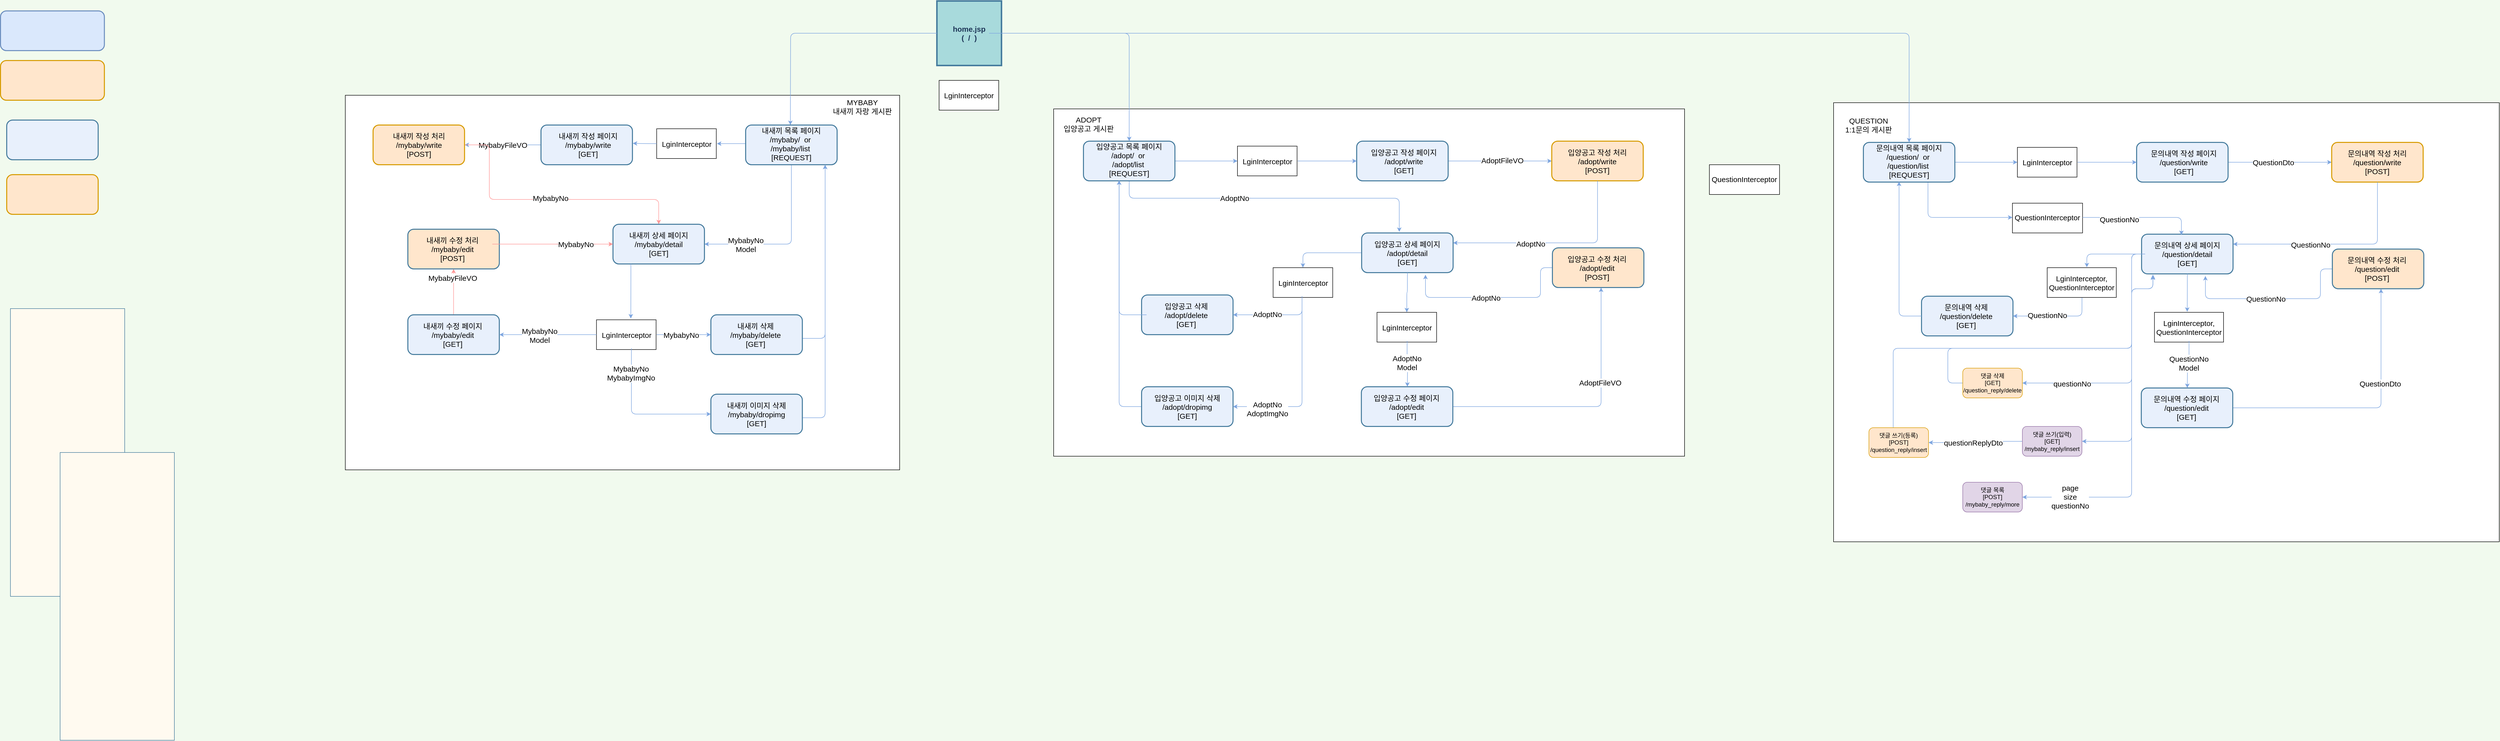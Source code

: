 <mxfile version="16.2.6" type="github">
  <diagram id="p1VaJm9dE1Vxcm2Y2X1g" name="Page-1">
    <mxGraphModel dx="2891" dy="663" grid="1" gridSize="10" guides="1" tooltips="1" connect="1" arrows="1" fold="1" page="1" pageScale="1" pageWidth="827" pageHeight="1169" background="#F1FAEE" math="0" shadow="0">
      <root>
        <mxCell id="0" />
        <mxCell id="1" parent="0" />
        <mxCell id="NtnKku0HyVxLoSLJdXPD-306" value="" style="rounded=0;whiteSpace=wrap;html=1;fontSize=15;" vertex="1" parent="1">
          <mxGeometry x="2200" y="555" width="1340" height="885" as="geometry" />
        </mxCell>
        <mxCell id="NtnKku0HyVxLoSLJdXPD-211" value="" style="rounded=0;whiteSpace=wrap;html=1;fontSize=15;" vertex="1" parent="1">
          <mxGeometry x="630" y="567.5" width="1270" height="700" as="geometry" />
        </mxCell>
        <mxCell id="NtnKku0HyVxLoSLJdXPD-54" value="" style="rounded=0;whiteSpace=wrap;html=1;fontSize=15;" vertex="1" parent="1">
          <mxGeometry x="-795.87" y="540" width="1115.87" height="755" as="geometry" />
        </mxCell>
        <mxCell id="85etgImM21U0zFLn9ePR-4" value="" style="group" parent="1" vertex="1" connectable="0">
          <mxGeometry x="395" y="350" width="130" height="130" as="geometry" />
        </mxCell>
        <mxCell id="85etgImM21U0zFLn9ePR-2" value="" style="whiteSpace=wrap;html=1;aspect=fixed;rounded=0;sketch=0;fontColor=#1D3557;strokeColor=#457B9D;fillColor=#A8DADC;strokeWidth=3;" parent="85etgImM21U0zFLn9ePR-4" vertex="1">
          <mxGeometry width="130" height="130" as="geometry" />
        </mxCell>
        <mxCell id="85etgImM21U0zFLn9ePR-3" value="&lt;b&gt;&lt;font style=&quot;font-size: 15px&quot;&gt;home.jsp&lt;br&gt;(&amp;nbsp; /&amp;nbsp; )&lt;br&gt;&lt;/font&gt;&lt;/b&gt;" style="text;html=1;strokeColor=none;fillColor=none;align=center;verticalAlign=middle;whiteSpace=wrap;rounded=0;sketch=0;fontColor=#1D3557;" parent="85etgImM21U0zFLn9ePR-4" vertex="1">
          <mxGeometry x="25" y="30" width="80" height="70" as="geometry" />
        </mxCell>
        <mxCell id="85etgImM21U0zFLn9ePR-29" value="" style="rounded=0;whiteSpace=wrap;html=1;sketch=0;fontSize=15;fontColor=#1D3557;strokeColor=#457B9D;strokeWidth=1;fillColor=#FFFAF0;" parent="1" vertex="1">
          <mxGeometry x="-1470" y="970" width="230" height="580" as="geometry" />
        </mxCell>
        <mxCell id="85etgImM21U0zFLn9ePR-30" value="게시판관리" style="text;html=1;strokeColor=none;fillColor=none;align=center;verticalAlign=middle;whiteSpace=wrap;rounded=0;sketch=0;fontSize=15;fontColor=#1D3557;" parent="1" vertex="1">
          <mxGeometry x="-1330" y="1487.561" width="80" height="42.439" as="geometry" />
        </mxCell>
        <mxCell id="85etgImM21U0zFLn9ePR-112" value="&lt;span style=&quot;color: rgba(0 , 0 , 0 , 0) ; font-family: monospace ; font-size: 0px&quot;&gt;%3CmxGraphModel%3E%3Croot%3E%3CmxCell%20id%3D%220%22%2F%3E%3CmxCell%20id%3D%221%22%20parent%3D%220%22%2F%3E%3CmxCell%20id%3D%222%22%20value%3D%22%26lt%3Bspan%20style%3D%26quot%3Bcolor%3A%20rgba(0%20%2C%200%20%2C%200%20%2C%200)%20%3B%20font-family%3A%20monospace%20%3B%20font-size%3A%200px%26quot%3B%26gt%3B%253CmxGraphModel%253E%253Croot%253E%253CmxCell%2520id%253D%25220%2522%252F%253E%253CmxCell%2520id%253D%25221%2522%2520parent%253D%25220%2522%252F%253E%253CmxCell%2520id%253D%25222%2522%2520value%253D%2522%2522%2520style%253D%2522rounded%253D1%253BwhiteSpace%253Dwrap%253Bhtml%253D1%253Bsketch%253D0%253BfontSize%253D20%253BfontColor%253D%25231D3557%253BstrokeColor%253D%2523457B9D%253BstrokeWidth%253D2%253BfillColor%253D%2523E8F0FC%253B%2522%2520vertex%253D%25221%2522%2520parent%253D%25221%2522%253E%253CmxGeometry%2520x%253D%2522370%2522%2520y%253D%2522860%2522%2520width%253D%2522144.13%2522%2520height%253D%252280%2522%2520as%253D%2522geometry%2522%252F%253E%253C%252FmxCell%253E%253CmxCell%2520id%253D%25223%2522%2520value%253D%2522%2526lt%253Bspan%2520style%253D%2526quot%253Bfont-size%253A%252013px%2526quot%253B%2526gt%253B%25EA%25B4%2580%25EB%25A6%25AC%25EC%259E%2590%2520%25EB%25A9%2594%25EC%259D%25B8%2520%25ED%258E%2598%25EC%259D%25B4%25EC%25A7%2580%2526lt%253Bbr%2526gt%253B%252Fadmin%252Fmain%2526lt%253Bbr%2526gt%253B%255BGET%255D%2526lt%253Bbr%2526gt%253B%2526lt%253B%252Fspan%2526gt%253B%2522%2520style%253D%2522text%253Bhtml%253D1%253BstrokeColor%253Dnone%253BfillColor%253Dnone%253Balign%253Dcenter%253BverticalAlign%253Dmiddle%253BwhiteSpace%253Dwrap%253Brounded%253D0%253Bsketch%253D0%253BfontSize%253D20%253BfontColor%253D%25231D3557%253BfontStyle%253D1%2522%2520vertex%253D%25221%2522%2520parent%253D%25221%2522%253E%253CmxGeometry%2520x%253D%2522374.79%2522%2520y%253D%2522880%2522%2520width%253D%2522134.56%2522%2520height%253D%252240%2522%2520as%253D%2522geometry%2522%252F%253E%253C%252FmxCell%253E%253C%252Froot%253E%253C%252FmxGraphModel%253E%26lt%3B%2Fspan%26gt%3B%22%20style%3D%22rounded%3D1%3BwhiteSpace%3Dwrap%3Bhtml%3D1%3Bsketch%3D0%3BfontSize%3D20%3BfontColor%3D%231D3557%3BstrokeColor%3D%23457B9D%3BstrokeWidth%3D2%3BfillColor%3D%23E8F0FC%3B%22%20vertex%3D%221%22%20parent%3D%221%22%3E%3CmxGeometry%20x%3D%22-347.06%22%20y%3D%221020%22%20width%3D%22184.13%22%20height%3D%2280%22%20as%3D%22geometry%22%2F%3E%3C%2FmxCell%3E%3C%2Froot%3E%3C%2FmxGraphModel%3E&lt;/span&gt;" style="rounded=1;whiteSpace=wrap;html=1;sketch=0;fontSize=20;fontColor=#1D3557;strokeColor=#457B9D;strokeWidth=2;fillColor=#E8F0FC;" parent="1" vertex="1">
          <mxGeometry x="-1477.5" y="590" width="184.13" height="80" as="geometry" />
        </mxCell>
        <mxCell id="3olxeyL_9Od-M3t4rNW_-1" value="&lt;span style=&quot;color: rgba(0 , 0 , 0 , 0) ; font-family: monospace ; font-size: 0px&quot;&gt;dㄹㅇㄹ&lt;/span&gt;" style="rounded=1;whiteSpace=wrap;html=1;sketch=0;fontSize=20;strokeColor=#d79b00;strokeWidth=2;fillColor=#ffe6cc;" parent="1" vertex="1">
          <mxGeometry x="-1490" y="470" width="209.13" height="80" as="geometry" />
        </mxCell>
        <mxCell id="NtnKku0HyVxLoSLJdXPD-1" value="" style="rounded=0;whiteSpace=wrap;html=1;sketch=0;fontSize=15;fontColor=#1D3557;strokeColor=#457B9D;strokeWidth=1;fillColor=#FFFAF0;" vertex="1" parent="1">
          <mxGeometry x="-1370" y="1260" width="230" height="580" as="geometry" />
        </mxCell>
        <mxCell id="NtnKku0HyVxLoSLJdXPD-6" value="&lt;span style=&quot;color: rgba(0 , 0 , 0 , 0) ; font-family: monospace ; font-size: 0px&quot;&gt;%3CmxGraphModel%3E%3Croot%3E%3CmxCell%20id%3D%220%22%2F%3E%3CmxCell%20id%3D%221%22%20parent%3D%220%22%2F%3E%3CmxCell%20id%3D%222%22%20value%3D%22%26lt%3Bspan%20style%3D%26quot%3Bcolor%3A%20rgba(0%20%2C%200%20%2C%200%20%2C%200)%20%3B%20font-family%3A%20monospace%20%3B%20font-size%3A%200px%26quot%3B%26gt%3B%253CmxGraphModel%253E%253Croot%253E%253CmxCell%2520id%253D%25220%2522%252F%253E%253CmxCell%2520id%253D%25221%2522%2520parent%253D%25220%2522%252F%253E%253CmxCell%2520id%253D%25222%2522%2520value%253D%2522%2522%2520style%253D%2522rounded%253D1%253BwhiteSpace%253Dwrap%253Bhtml%253D1%253Bsketch%253D0%253BfontSize%253D20%253BfontColor%253D%25231D3557%253BstrokeColor%253D%2523457B9D%253BstrokeWidth%253D2%253BfillColor%253D%2523E8F0FC%253B%2522%2520vertex%253D%25221%2522%2520parent%253D%25221%2522%253E%253CmxGeometry%2520x%253D%2522370%2522%2520y%253D%2522860%2522%2520width%253D%2522144.13%2522%2520height%253D%252280%2522%2520as%253D%2522geometry%2522%252F%253E%253C%252FmxCell%253E%253CmxCell%2520id%253D%25223%2522%2520value%253D%2522%2526lt%253Bspan%2520style%253D%2526quot%253Bfont-size%253A%252013px%2526quot%253B%2526gt%253B%25EA%25B4%2580%25EB%25A6%25AC%25EC%259E%2590%2520%25EB%25A9%2594%25EC%259D%25B8%2520%25ED%258E%2598%25EC%259D%25B4%25EC%25A7%2580%2526lt%253Bbr%2526gt%253B%252Fadmin%252Fmain%2526lt%253Bbr%2526gt%253B%255BGET%255D%2526lt%253Bbr%2526gt%253B%2526lt%253B%252Fspan%2526gt%253B%2522%2520style%253D%2522text%253Bhtml%253D1%253BstrokeColor%253Dnone%253BfillColor%253Dnone%253Balign%253Dcenter%253BverticalAlign%253Dmiddle%253BwhiteSpace%253Dwrap%253Brounded%253D0%253Bsketch%253D0%253BfontSize%253D20%253BfontColor%253D%25231D3557%253BfontStyle%253D1%2522%2520vertex%253D%25221%2522%2520parent%253D%25221%2522%253E%253CmxGeometry%2520x%253D%2522374.79%2522%2520y%253D%2522880%2522%2520width%253D%2522134.56%2522%2520height%253D%252240%2522%2520as%253D%2522geometry%2522%252F%253E%253C%252FmxCell%253E%253C%252Froot%253E%253C%252FmxGraphModel%253E%26lt%3B%2Fspan%26gt%3B%22%20style%3D%22rounded%3D1%3BwhiteSpace%3Dwrap%3Bhtml%3D1%3Bsketch%3D0%3BfontSize%3D20%3BfontColor%3D%231D3557%3BstrokeColor%3D%23457B9D%3BstrokeWidth%3D2%3BfillColor%3D%23E8F0FC%3B%22%20vertex%3D%221%22%20parent%3D%221%22%3E%3CmxGeometry%20x%3D%22-347.06%22%20y%3D%221020%22%20width%3D%22184.13%22%20height%3D%2280%22%20as%3D%22geometry%22%2F%3E%3C%2FmxCell%3E%3C%2Froot%3E%3C%2FmxGraphModel%3E&lt;/span&gt;" style="rounded=1;whiteSpace=wrap;html=1;sketch=0;fontSize=20;strokeColor=#d79b00;strokeWidth=2;fillColor=#ffe6cc;" vertex="1" parent="1">
          <mxGeometry x="-1477.5" y="700" width="184.13" height="80" as="geometry" />
        </mxCell>
        <mxCell id="NtnKku0HyVxLoSLJdXPD-7" value="&lt;span style=&quot;color: rgba(0 , 0 , 0 , 0) ; font-family: monospace ; font-size: 0px&quot;&gt;dㄹㅇㄹ&lt;/span&gt;" style="rounded=1;whiteSpace=wrap;html=1;sketch=0;fontSize=20;strokeColor=#6c8ebf;strokeWidth=2;fillColor=#dae8fc;" vertex="1" parent="1">
          <mxGeometry x="-1490" y="370" width="209.13" height="80" as="geometry" />
        </mxCell>
        <mxCell id="NtnKku0HyVxLoSLJdXPD-11" value="" style="edgeStyle=orthogonalEdgeStyle;rounded=1;orthogonalLoop=1;jettySize=auto;html=1;strokeColor=#7EA6E0;" edge="1" parent="1" source="85etgImM21U0zFLn9ePR-2">
          <mxGeometry relative="1" as="geometry">
            <mxPoint x="100.0" y="600" as="targetPoint" />
          </mxGeometry>
        </mxCell>
        <mxCell id="NtnKku0HyVxLoSLJdXPD-24" value="" style="edgeStyle=orthogonalEdgeStyle;rounded=1;orthogonalLoop=1;jettySize=auto;html=1;fontSize=15;strokeColor=#7EA6E0;" edge="1" parent="1" source="NtnKku0HyVxLoSLJdXPD-12" target="NtnKku0HyVxLoSLJdXPD-23">
          <mxGeometry relative="1" as="geometry">
            <Array as="points">
              <mxPoint x="102" y="840" />
            </Array>
          </mxGeometry>
        </mxCell>
        <mxCell id="NtnKku0HyVxLoSLJdXPD-41" value="MybabyNo&lt;br&gt;Model" style="edgeLabel;html=1;align=center;verticalAlign=middle;resizable=0;points=[];fontSize=15;" vertex="1" connectable="0" parent="NtnKku0HyVxLoSLJdXPD-24">
          <mxGeometry x="0.386" y="1" relative="1" as="geometry">
            <mxPoint x="-20" as="offset" />
          </mxGeometry>
        </mxCell>
        <mxCell id="NtnKku0HyVxLoSLJdXPD-221" style="edgeStyle=orthogonalEdgeStyle;rounded=1;orthogonalLoop=1;jettySize=auto;html=1;entryX=1;entryY=0.5;entryDx=0;entryDy=0;fontSize=15;strokeColor=#7EA6E0;" edge="1" parent="1" source="NtnKku0HyVxLoSLJdXPD-12" target="NtnKku0HyVxLoSLJdXPD-220">
          <mxGeometry relative="1" as="geometry">
            <Array as="points">
              <mxPoint x="-19" y="638" />
            </Array>
          </mxGeometry>
        </mxCell>
        <mxCell id="NtnKku0HyVxLoSLJdXPD-12" value="&lt;span style=&quot;color: rgba(0 , 0 , 0 , 0) ; font-family: monospace ; font-size: 0px&quot;&gt;ㅇ&lt;/span&gt;" style="rounded=1;whiteSpace=wrap;html=1;sketch=0;fontSize=20;fontColor=#1D3557;strokeColor=#457B9D;strokeWidth=2;fillColor=#E8F0FC;" vertex="1" parent="1">
          <mxGeometry x="10" y="600" width="184.13" height="80" as="geometry" />
        </mxCell>
        <mxCell id="NtnKku0HyVxLoSLJdXPD-16" value="내새끼 목록 페이지&lt;br style=&quot;font-size: 15px&quot;&gt;/mybaby/&amp;nbsp; or&amp;nbsp; /mybaby/list&amp;nbsp;&lt;br style=&quot;font-size: 15px&quot;&gt;[REQUEST]" style="text;html=1;strokeColor=none;fillColor=none;align=center;verticalAlign=middle;whiteSpace=wrap;rounded=0;fontSize=15;" vertex="1" parent="1">
          <mxGeometry x="21.12" y="605" width="161.9" height="65" as="geometry" />
        </mxCell>
        <mxCell id="NtnKku0HyVxLoSLJdXPD-21" value="" style="edgeStyle=orthogonalEdgeStyle;rounded=1;orthogonalLoop=1;jettySize=auto;html=1;fontSize=15;strokeColor=#7EA6E0;" edge="1" parent="1" source="NtnKku0HyVxLoSLJdXPD-17" target="NtnKku0HyVxLoSLJdXPD-20">
          <mxGeometry relative="1" as="geometry" />
        </mxCell>
        <mxCell id="NtnKku0HyVxLoSLJdXPD-29" value="MybabyFileVO" style="edgeLabel;html=1;align=center;verticalAlign=middle;resizable=0;points=[];fontSize=15;" vertex="1" connectable="0" parent="NtnKku0HyVxLoSLJdXPD-21">
          <mxGeometry x="-0.238" y="1" relative="1" as="geometry">
            <mxPoint x="-19" y="-1" as="offset" />
          </mxGeometry>
        </mxCell>
        <mxCell id="NtnKku0HyVxLoSLJdXPD-17" value="&lt;span style=&quot;color: rgba(0 , 0 , 0 , 0) ; font-family: monospace ; font-size: 0px&quot;&gt;df&lt;/span&gt;" style="rounded=1;whiteSpace=wrap;html=1;sketch=0;fontSize=20;fontColor=#1D3557;strokeColor=#457B9D;strokeWidth=2;fillColor=#E8F0FC;" vertex="1" parent="1">
          <mxGeometry x="-402" y="600" width="184.13" height="80" as="geometry" />
        </mxCell>
        <mxCell id="NtnKku0HyVxLoSLJdXPD-19" value="내새끼 작성 페이지&lt;br&gt;/mybaby/write&lt;br&gt;[GET]" style="text;html=1;strokeColor=none;fillColor=none;align=center;verticalAlign=middle;whiteSpace=wrap;rounded=0;fontSize=15;" vertex="1" parent="1">
          <mxGeometry x="-392" y="600" width="170" height="80" as="geometry" />
        </mxCell>
        <mxCell id="NtnKku0HyVxLoSLJdXPD-27" style="edgeStyle=orthogonalEdgeStyle;rounded=1;orthogonalLoop=1;jettySize=auto;html=1;entryX=0.5;entryY=0;entryDx=0;entryDy=0;fontSize=15;strokeColor=#FF9999;" edge="1" parent="1" source="NtnKku0HyVxLoSLJdXPD-20" target="NtnKku0HyVxLoSLJdXPD-25">
          <mxGeometry relative="1" as="geometry">
            <Array as="points">
              <mxPoint x="-506" y="750" />
              <mxPoint x="-165" y="750" />
            </Array>
          </mxGeometry>
        </mxCell>
        <mxCell id="NtnKku0HyVxLoSLJdXPD-28" value="MybabyNo" style="edgeLabel;html=1;align=center;verticalAlign=middle;resizable=0;points=[];fontSize=15;" vertex="1" connectable="0" parent="NtnKku0HyVxLoSLJdXPD-27">
          <mxGeometry x="-0.168" y="3" relative="1" as="geometry">
            <mxPoint x="54" as="offset" />
          </mxGeometry>
        </mxCell>
        <mxCell id="NtnKku0HyVxLoSLJdXPD-20" value="&lt;span style=&quot;color: rgba(0 , 0 , 0 , 0) ; font-family: monospace ; font-size: 0px&quot;&gt;df&lt;/span&gt;" style="rounded=1;whiteSpace=wrap;html=1;sketch=0;fontSize=20;strokeColor=#d79b00;strokeWidth=2;fillColor=#FFE6CC;" vertex="1" parent="1">
          <mxGeometry x="-740" y="600" width="184.13" height="80" as="geometry" />
        </mxCell>
        <mxCell id="NtnKku0HyVxLoSLJdXPD-22" value="내새끼 작성 처리&lt;br&gt;/mybaby/write&lt;br&gt;[POST]" style="text;html=1;strokeColor=none;fillColor=none;align=center;verticalAlign=middle;whiteSpace=wrap;rounded=0;fontSize=15;" vertex="1" parent="1">
          <mxGeometry x="-731.44" y="600" width="167" height="80" as="geometry" />
        </mxCell>
        <mxCell id="NtnKku0HyVxLoSLJdXPD-23" value="&lt;span style=&quot;color: rgba(0 , 0 , 0 , 0) ; font-family: monospace ; font-size: 0px&quot;&gt;ㅇ&lt;/span&gt;" style="rounded=1;whiteSpace=wrap;html=1;sketch=0;fontSize=20;fontColor=#1D3557;strokeColor=#457B9D;strokeWidth=2;fillColor=#E8F0FC;" vertex="1" parent="1">
          <mxGeometry x="-257.06" y="800" width="184.13" height="80" as="geometry" />
        </mxCell>
        <mxCell id="NtnKku0HyVxLoSLJdXPD-226" style="edgeStyle=orthogonalEdgeStyle;rounded=1;orthogonalLoop=1;jettySize=auto;html=1;entryX=0.576;entryY=-0.043;entryDx=0;entryDy=0;entryPerimeter=0;fontSize=15;strokeColor=#7EA6E0;" edge="1" parent="1" source="NtnKku0HyVxLoSLJdXPD-25" target="NtnKku0HyVxLoSLJdXPD-224">
          <mxGeometry relative="1" as="geometry">
            <Array as="points">
              <mxPoint x="-221" y="910" />
              <mxPoint x="-221" y="910" />
            </Array>
          </mxGeometry>
        </mxCell>
        <mxCell id="NtnKku0HyVxLoSLJdXPD-25" value="내새끼 상세 페이지&lt;br&gt;/mybaby/detail&lt;br&gt;[GET]" style="text;html=1;strokeColor=none;fillColor=none;align=center;verticalAlign=middle;whiteSpace=wrap;rounded=0;fontSize=15;" vertex="1" parent="1">
          <mxGeometry x="-249.99" y="800" width="170" height="80" as="geometry" />
        </mxCell>
        <mxCell id="NtnKku0HyVxLoSLJdXPD-34" value="" style="edgeStyle=orthogonalEdgeStyle;rounded=1;orthogonalLoop=1;jettySize=auto;html=1;fontSize=15;strokeColor=#FF9999;" edge="1" parent="1" source="NtnKku0HyVxLoSLJdXPD-30" target="NtnKku0HyVxLoSLJdXPD-33">
          <mxGeometry relative="1" as="geometry">
            <Array as="points">
              <mxPoint x="-506" y="1040" />
            </Array>
          </mxGeometry>
        </mxCell>
        <mxCell id="NtnKku0HyVxLoSLJdXPD-40" value="MybabyFileVO" style="edgeLabel;html=1;align=center;verticalAlign=middle;resizable=0;points=[];fontSize=15;" vertex="1" connectable="0" parent="NtnKku0HyVxLoSLJdXPD-34">
          <mxGeometry x="0.078" y="-2" relative="1" as="geometry">
            <mxPoint x="-4" y="-25" as="offset" />
          </mxGeometry>
        </mxCell>
        <mxCell id="NtnKku0HyVxLoSLJdXPD-30" value="&lt;span style=&quot;color: rgba(0 , 0 , 0 , 0) ; font-family: monospace ; font-size: 0px&quot;&gt;ㅇ&lt;/span&gt;" style="rounded=1;whiteSpace=wrap;html=1;sketch=0;fontSize=20;fontColor=#1D3557;strokeColor=#457B9D;strokeWidth=2;fillColor=#E8F0FC;" vertex="1" parent="1">
          <mxGeometry x="-670" y="982.56" width="184.13" height="80" as="geometry" />
        </mxCell>
        <mxCell id="NtnKku0HyVxLoSLJdXPD-32" value="내새끼 수정 페이지&lt;br&gt;/mybaby/edit&lt;br&gt;[GET]" style="text;html=1;strokeColor=none;fillColor=none;align=center;verticalAlign=middle;whiteSpace=wrap;rounded=0;fontSize=15;" vertex="1" parent="1">
          <mxGeometry x="-658.88" y="982.56" width="158.88" height="80" as="geometry" />
        </mxCell>
        <mxCell id="NtnKku0HyVxLoSLJdXPD-33" value="&lt;span style=&quot;color: rgba(0 , 0 , 0 , 0) ; font-family: monospace ; font-size: 0px&quot;&gt;ㅇ&lt;/span&gt;" style="rounded=1;whiteSpace=wrap;html=1;sketch=0;fontSize=20;fontColor=#1D3557;strokeColor=#457B9D;strokeWidth=2;fillColor=#FFE6CC;" vertex="1" parent="1">
          <mxGeometry x="-670" y="810" width="184.13" height="80" as="geometry" />
        </mxCell>
        <mxCell id="NtnKku0HyVxLoSLJdXPD-36" style="edgeStyle=orthogonalEdgeStyle;rounded=1;orthogonalLoop=1;jettySize=auto;html=1;entryX=0;entryY=0.5;entryDx=0;entryDy=0;fontSize=15;strokeColor=#FF9999;" edge="1" parent="1" source="NtnKku0HyVxLoSLJdXPD-35" target="NtnKku0HyVxLoSLJdXPD-23">
          <mxGeometry relative="1" as="geometry">
            <Array as="points">
              <mxPoint x="-420" y="840" />
            </Array>
          </mxGeometry>
        </mxCell>
        <mxCell id="NtnKku0HyVxLoSLJdXPD-42" value="MybabyNo" style="edgeLabel;html=1;align=center;verticalAlign=middle;resizable=0;points=[];fontSize=15;" vertex="1" connectable="0" parent="NtnKku0HyVxLoSLJdXPD-36">
          <mxGeometry x="0.468" y="-3" relative="1" as="geometry">
            <mxPoint x="-11" y="-3" as="offset" />
          </mxGeometry>
        </mxCell>
        <mxCell id="NtnKku0HyVxLoSLJdXPD-35" value="내새끼 수정 처리&lt;br&gt;/mybaby/edit&lt;br&gt;[POST]" style="text;html=1;strokeColor=none;fillColor=none;align=center;verticalAlign=middle;whiteSpace=wrap;rounded=0;fontSize=15;" vertex="1" parent="1">
          <mxGeometry x="-660.01" y="810" width="160" height="80" as="geometry" />
        </mxCell>
        <mxCell id="NtnKku0HyVxLoSLJdXPD-47" style="edgeStyle=orthogonalEdgeStyle;rounded=1;orthogonalLoop=1;jettySize=auto;html=1;fontSize=15;strokeColor=#7EA6E0;" edge="1" parent="1" source="NtnKku0HyVxLoSLJdXPD-43">
          <mxGeometry relative="1" as="geometry">
            <mxPoint x="170" y="680" as="targetPoint" />
            <Array as="points">
              <mxPoint x="170" y="1030" />
            </Array>
          </mxGeometry>
        </mxCell>
        <mxCell id="NtnKku0HyVxLoSLJdXPD-43" value="&lt;span style=&quot;color: rgba(0 , 0 , 0 , 0) ; font-family: monospace ; font-size: 0px&quot;&gt;ㅇ&lt;/span&gt;" style="rounded=1;whiteSpace=wrap;html=1;sketch=0;fontSize=20;fontColor=#1D3557;strokeColor=#457B9D;strokeWidth=2;fillColor=#E8F0FC;" vertex="1" parent="1">
          <mxGeometry x="-60" y="982.56" width="184.13" height="80" as="geometry" />
        </mxCell>
        <mxCell id="NtnKku0HyVxLoSLJdXPD-45" value="내새끼 삭제&lt;br&gt;/mybaby/delete&lt;br&gt;[GET]" style="text;html=1;strokeColor=none;fillColor=none;align=center;verticalAlign=middle;whiteSpace=wrap;rounded=0;fontSize=15;" vertex="1" parent="1">
          <mxGeometry x="-50" y="982.56" width="160" height="80" as="geometry" />
        </mxCell>
        <mxCell id="NtnKku0HyVxLoSLJdXPD-53" style="edgeStyle=orthogonalEdgeStyle;rounded=1;orthogonalLoop=1;jettySize=auto;html=1;entryX=0.869;entryY=1;entryDx=0;entryDy=0;entryPerimeter=0;fontSize=15;strokeColor=#7EA6E0;" edge="1" parent="1" source="NtnKku0HyVxLoSLJdXPD-49" target="NtnKku0HyVxLoSLJdXPD-12">
          <mxGeometry relative="1" as="geometry">
            <Array as="points">
              <mxPoint x="170" y="1190" />
            </Array>
          </mxGeometry>
        </mxCell>
        <mxCell id="NtnKku0HyVxLoSLJdXPD-49" value="&lt;span style=&quot;color: rgba(0 , 0 , 0 , 0) ; font-family: monospace ; font-size: 0px&quot;&gt;d&lt;/span&gt;" style="rounded=1;whiteSpace=wrap;html=1;sketch=0;fontSize=20;fontColor=#1D3557;strokeColor=#457B9D;strokeWidth=2;fillColor=#E8F0FC;" vertex="1" parent="1">
          <mxGeometry x="-60" y="1142.56" width="184.13" height="80" as="geometry" />
        </mxCell>
        <mxCell id="NtnKku0HyVxLoSLJdXPD-52" value="내새끼 이미지 삭제&lt;br&gt;/mybaby/dropimg&lt;br&gt;[GET]" style="text;html=1;strokeColor=none;fillColor=none;align=center;verticalAlign=middle;whiteSpace=wrap;rounded=0;fontSize=15;" vertex="1" parent="1">
          <mxGeometry x="-47.93" y="1142.56" width="160" height="80" as="geometry" />
        </mxCell>
        <mxCell id="NtnKku0HyVxLoSLJdXPD-55" value="MYBABY&lt;br&gt;내새끼 자랑 게시판" style="text;html=1;strokeColor=none;fillColor=none;align=center;verticalAlign=middle;whiteSpace=wrap;rounded=0;fontSize=15;" vertex="1" parent="1">
          <mxGeometry x="170" y="540" width="150" height="45" as="geometry" />
        </mxCell>
        <mxCell id="NtnKku0HyVxLoSLJdXPD-189" style="edgeStyle=orthogonalEdgeStyle;rounded=1;orthogonalLoop=1;jettySize=auto;html=1;entryX=0.404;entryY=-0.026;entryDx=0;entryDy=0;entryPerimeter=0;fontSize=15;strokeColor=#7EA6E0;" edge="1" parent="1" source="NtnKku0HyVxLoSLJdXPD-97" target="NtnKku0HyVxLoSLJdXPD-114">
          <mxGeometry relative="1" as="geometry">
            <Array as="points">
              <mxPoint x="782" y="747.5" />
              <mxPoint x="1326" y="747.5" />
            </Array>
          </mxGeometry>
        </mxCell>
        <mxCell id="NtnKku0HyVxLoSLJdXPD-190" value="AdoptNo" style="edgeLabel;html=1;align=center;verticalAlign=middle;resizable=0;points=[];fontSize=15;" vertex="1" connectable="0" parent="NtnKku0HyVxLoSLJdXPD-189">
          <mxGeometry x="-0.237" y="1" relative="1" as="geometry">
            <mxPoint as="offset" />
          </mxGeometry>
        </mxCell>
        <mxCell id="NtnKku0HyVxLoSLJdXPD-193" style="edgeStyle=orthogonalEdgeStyle;rounded=1;orthogonalLoop=1;jettySize=auto;html=1;fontSize=15;strokeColor=#7EA6E0;" edge="1" parent="1" source="NtnKku0HyVxLoSLJdXPD-97" target="NtnKku0HyVxLoSLJdXPD-192">
          <mxGeometry relative="1" as="geometry" />
        </mxCell>
        <mxCell id="NtnKku0HyVxLoSLJdXPD-97" value="&lt;span style=&quot;color: rgba(0 , 0 , 0 , 0) ; font-family: monospace ; font-size: 0px&quot;&gt;ㅇ&lt;/span&gt;" style="rounded=1;whiteSpace=wrap;html=1;sketch=0;fontSize=20;fontColor=#1D3557;strokeColor=#457B9D;strokeWidth=2;fillColor=#E8F0FC;" vertex="1" parent="1">
          <mxGeometry x="690.0" y="632.5" width="184.13" height="80" as="geometry" />
        </mxCell>
        <mxCell id="NtnKku0HyVxLoSLJdXPD-98" value="입양공고 목록 페이지&lt;br style=&quot;font-size: 15px&quot;&gt;/adopt/&amp;nbsp; or&amp;nbsp; &lt;br&gt;/adopt/list&amp;nbsp;&lt;br style=&quot;font-size: 15px&quot;&gt;[REQUEST]" style="text;html=1;strokeColor=none;fillColor=none;align=center;verticalAlign=middle;whiteSpace=wrap;rounded=0;fontSize=15;" vertex="1" parent="1">
          <mxGeometry x="701.12" y="637.5" width="161.9" height="65" as="geometry" />
        </mxCell>
        <mxCell id="NtnKku0HyVxLoSLJdXPD-99" value="" style="edgeStyle=orthogonalEdgeStyle;rounded=1;orthogonalLoop=1;jettySize=auto;html=1;fontSize=15;strokeColor=#7EA6E0;" edge="1" parent="1" source="NtnKku0HyVxLoSLJdXPD-101" target="NtnKku0HyVxLoSLJdXPD-105">
          <mxGeometry relative="1" as="geometry" />
        </mxCell>
        <mxCell id="NtnKku0HyVxLoSLJdXPD-100" value="AdoptFileVO" style="edgeLabel;html=1;align=center;verticalAlign=middle;resizable=0;points=[];fontSize=15;" vertex="1" connectable="0" parent="NtnKku0HyVxLoSLJdXPD-99">
          <mxGeometry x="-0.238" y="1" relative="1" as="geometry">
            <mxPoint x="29" y="-1" as="offset" />
          </mxGeometry>
        </mxCell>
        <mxCell id="NtnKku0HyVxLoSLJdXPD-101" value="&lt;span style=&quot;color: rgba(0 , 0 , 0 , 0) ; font-family: monospace ; font-size: 0px&quot;&gt;df&lt;/span&gt;" style="rounded=1;whiteSpace=wrap;html=1;sketch=0;fontSize=20;fontColor=#1D3557;strokeColor=#457B9D;strokeWidth=2;fillColor=#E8F0FC;" vertex="1" parent="1">
          <mxGeometry x="1240.0" y="632.5" width="184.13" height="80" as="geometry" />
        </mxCell>
        <mxCell id="NtnKku0HyVxLoSLJdXPD-102" value="입양공고 작성 페이지&lt;br&gt;/adopt/write&lt;br&gt;[GET]" style="text;html=1;strokeColor=none;fillColor=none;align=center;verticalAlign=middle;whiteSpace=wrap;rounded=0;fontSize=15;" vertex="1" parent="1">
          <mxGeometry x="1250.0" y="632.5" width="170" height="80" as="geometry" />
        </mxCell>
        <mxCell id="NtnKku0HyVxLoSLJdXPD-105" value="&lt;span style=&quot;color: rgba(0 , 0 , 0 , 0) ; font-family: monospace ; font-size: 0px&quot;&gt;df&lt;/span&gt;" style="rounded=1;whiteSpace=wrap;html=1;sketch=0;fontSize=20;strokeColor=#d79b00;strokeWidth=2;fillColor=#FFE6CC;" vertex="1" parent="1">
          <mxGeometry x="1632.69" y="632.5" width="184.13" height="80" as="geometry" />
        </mxCell>
        <mxCell id="NtnKku0HyVxLoSLJdXPD-171" style="edgeStyle=orthogonalEdgeStyle;rounded=1;orthogonalLoop=1;jettySize=auto;html=1;entryX=1;entryY=0.25;entryDx=0;entryDy=0;fontSize=15;strokeColor=#7EA6E0;" edge="1" parent="1" source="NtnKku0HyVxLoSLJdXPD-106" target="NtnKku0HyVxLoSLJdXPD-111">
          <mxGeometry relative="1" as="geometry">
            <Array as="points">
              <mxPoint x="1725" y="837.5" />
            </Array>
          </mxGeometry>
        </mxCell>
        <mxCell id="NtnKku0HyVxLoSLJdXPD-172" value="AdoptNo" style="edgeLabel;html=1;align=center;verticalAlign=middle;resizable=0;points=[];fontSize=15;" vertex="1" connectable="0" parent="NtnKku0HyVxLoSLJdXPD-171">
          <mxGeometry x="0.254" y="1" relative="1" as="geometry">
            <mxPoint as="offset" />
          </mxGeometry>
        </mxCell>
        <mxCell id="NtnKku0HyVxLoSLJdXPD-106" value="입양공고 작성 처리&lt;br&gt;/adopt/write&lt;br&gt;[POST]" style="text;html=1;strokeColor=none;fillColor=none;align=center;verticalAlign=middle;whiteSpace=wrap;rounded=0;fontSize=15;" vertex="1" parent="1">
          <mxGeometry x="1641.25" y="632.5" width="167" height="80" as="geometry" />
        </mxCell>
        <mxCell id="NtnKku0HyVxLoSLJdXPD-206" style="edgeStyle=orthogonalEdgeStyle;rounded=1;orthogonalLoop=1;jettySize=auto;html=1;entryX=0.5;entryY=0;entryDx=0;entryDy=0;fontSize=15;strokeColor=#7EA6E0;" edge="1" parent="1" source="NtnKku0HyVxLoSLJdXPD-111" target="NtnKku0HyVxLoSLJdXPD-204">
          <mxGeometry relative="1" as="geometry" />
        </mxCell>
        <mxCell id="NtnKku0HyVxLoSLJdXPD-111" value="&lt;span style=&quot;color: rgba(0 , 0 , 0 , 0) ; font-family: monospace ; font-size: 0px&quot;&gt;ㅇ&lt;/span&gt;" style="rounded=1;whiteSpace=wrap;html=1;sketch=0;fontSize=20;fontColor=#1D3557;strokeColor=#457B9D;strokeWidth=2;fillColor=#E8F0FC;" vertex="1" parent="1">
          <mxGeometry x="1250" y="817.5" width="184.13" height="80" as="geometry" />
        </mxCell>
        <mxCell id="NtnKku0HyVxLoSLJdXPD-199" style="edgeStyle=orthogonalEdgeStyle;rounded=1;orthogonalLoop=1;jettySize=auto;html=1;entryX=0.5;entryY=0;entryDx=0;entryDy=0;fontSize=15;strokeColor=#7EA6E0;" edge="1" parent="1" source="NtnKku0HyVxLoSLJdXPD-114" target="NtnKku0HyVxLoSLJdXPD-196">
          <mxGeometry relative="1" as="geometry" />
        </mxCell>
        <mxCell id="NtnKku0HyVxLoSLJdXPD-114" value="입양공고 상세 페이지&lt;br&gt;/adopt/detail&lt;br&gt;[GET]" style="text;html=1;strokeColor=none;fillColor=none;align=center;verticalAlign=middle;whiteSpace=wrap;rounded=0;fontSize=15;" vertex="1" parent="1">
          <mxGeometry x="1257.07" y="817.5" width="170" height="80" as="geometry" />
        </mxCell>
        <mxCell id="NtnKku0HyVxLoSLJdXPD-176" style="edgeStyle=orthogonalEdgeStyle;rounded=1;orthogonalLoop=1;jettySize=auto;html=1;entryX=0.55;entryY=1;entryDx=0;entryDy=0;entryPerimeter=0;fontSize=15;strokeColor=#7EA6E0;" edge="1" parent="1" source="NtnKku0HyVxLoSLJdXPD-117" target="NtnKku0HyVxLoSLJdXPD-122">
          <mxGeometry relative="1" as="geometry" />
        </mxCell>
        <mxCell id="NtnKku0HyVxLoSLJdXPD-177" value="AdoptFileVO" style="edgeLabel;html=1;align=center;verticalAlign=middle;resizable=0;points=[];fontSize=15;" vertex="1" connectable="0" parent="NtnKku0HyVxLoSLJdXPD-176">
          <mxGeometry x="0.29" y="2" relative="1" as="geometry">
            <mxPoint as="offset" />
          </mxGeometry>
        </mxCell>
        <mxCell id="NtnKku0HyVxLoSLJdXPD-117" value="&lt;span style=&quot;color: rgba(0 , 0 , 0 , 0) ; font-family: monospace ; font-size: 0px&quot;&gt;ㅇ&lt;/span&gt;" style="rounded=1;whiteSpace=wrap;html=1;sketch=0;fontSize=20;fontColor=#1D3557;strokeColor=#457B9D;strokeWidth=2;fillColor=#E8F0FC;" vertex="1" parent="1">
          <mxGeometry x="1249.42" y="1127.5" width="184.13" height="80" as="geometry" />
        </mxCell>
        <mxCell id="NtnKku0HyVxLoSLJdXPD-118" value="입양공고 수정 페이지&lt;br&gt;/adopt/edit&lt;br&gt;[GET]" style="text;html=1;strokeColor=none;fillColor=none;align=center;verticalAlign=middle;whiteSpace=wrap;rounded=0;fontSize=15;" vertex="1" parent="1">
          <mxGeometry x="1260.54" y="1127.5" width="158.88" height="80" as="geometry" />
        </mxCell>
        <mxCell id="NtnKku0HyVxLoSLJdXPD-178" style="edgeStyle=orthogonalEdgeStyle;rounded=1;orthogonalLoop=1;jettySize=auto;html=1;fontSize=15;strokeColor=#7EA6E0;entryX=0.714;entryY=1.053;entryDx=0;entryDy=0;entryPerimeter=0;" edge="1" parent="1" source="NtnKku0HyVxLoSLJdXPD-119" target="NtnKku0HyVxLoSLJdXPD-114">
          <mxGeometry relative="1" as="geometry">
            <mxPoint x="1410" y="957.5" as="targetPoint" />
            <Array as="points">
              <mxPoint x="1610" y="887.5" />
              <mxPoint x="1610" y="947.5" />
              <mxPoint x="1378" y="947.5" />
            </Array>
          </mxGeometry>
        </mxCell>
        <mxCell id="NtnKku0HyVxLoSLJdXPD-179" value="AdoptNo" style="edgeLabel;html=1;align=center;verticalAlign=middle;resizable=0;points=[];fontSize=15;" vertex="1" connectable="0" parent="NtnKku0HyVxLoSLJdXPD-178">
          <mxGeometry x="-0.181" y="1" relative="1" as="geometry">
            <mxPoint x="-46" y="-1" as="offset" />
          </mxGeometry>
        </mxCell>
        <mxCell id="NtnKku0HyVxLoSLJdXPD-119" value="&lt;span style=&quot;color: rgba(0 , 0 , 0 , 0) ; font-family: monospace ; font-size: 0px&quot;&gt;ㅇ&lt;/span&gt;" style="rounded=1;whiteSpace=wrap;html=1;sketch=0;fontSize=20;fontColor=#1D3557;strokeColor=#457B9D;strokeWidth=2;fillColor=#FFE6CC;" vertex="1" parent="1">
          <mxGeometry x="1634" y="847.5" width="184.13" height="80" as="geometry" />
        </mxCell>
        <mxCell id="NtnKku0HyVxLoSLJdXPD-122" value="입양공고 수정 처리&lt;br&gt;/adopt/edit&lt;br&gt;[POST]" style="text;html=1;strokeColor=none;fillColor=none;align=center;verticalAlign=middle;whiteSpace=wrap;rounded=0;fontSize=15;" vertex="1" parent="1">
          <mxGeometry x="1643.99" y="847.5" width="160" height="80" as="geometry" />
        </mxCell>
        <mxCell id="NtnKku0HyVxLoSLJdXPD-124" value="&lt;span style=&quot;color: rgba(0 , 0 , 0 , 0) ; font-family: monospace ; font-size: 0px&quot;&gt;ㅇ&lt;/span&gt;" style="rounded=1;whiteSpace=wrap;html=1;sketch=0;fontSize=20;fontColor=#1D3557;strokeColor=#457B9D;strokeWidth=2;fillColor=#E8F0FC;" vertex="1" parent="1">
          <mxGeometry x="807.0" y="942.5" width="184.13" height="80" as="geometry" />
        </mxCell>
        <mxCell id="NtnKku0HyVxLoSLJdXPD-184" style="edgeStyle=orthogonalEdgeStyle;rounded=1;orthogonalLoop=1;jettySize=auto;html=1;entryX=0.39;entryY=0.988;entryDx=0;entryDy=0;entryPerimeter=0;fontSize=15;strokeColor=#7EA6E0;" edge="1" parent="1" source="NtnKku0HyVxLoSLJdXPD-125" target="NtnKku0HyVxLoSLJdXPD-97">
          <mxGeometry relative="1" as="geometry">
            <Array as="points">
              <mxPoint x="762" y="982.5" />
            </Array>
          </mxGeometry>
        </mxCell>
        <mxCell id="NtnKku0HyVxLoSLJdXPD-125" value="입양공고 삭제&lt;br&gt;/adopt/delete&lt;br&gt;[GET]" style="text;html=1;strokeColor=none;fillColor=none;align=center;verticalAlign=middle;whiteSpace=wrap;rounded=0;fontSize=15;" vertex="1" parent="1">
          <mxGeometry x="817.0" y="942.5" width="160" height="80" as="geometry" />
        </mxCell>
        <mxCell id="NtnKku0HyVxLoSLJdXPD-186" style="edgeStyle=orthogonalEdgeStyle;rounded=1;orthogonalLoop=1;jettySize=auto;html=1;entryX=0.39;entryY=0.988;entryDx=0;entryDy=0;entryPerimeter=0;fontSize=15;strokeColor=#7EA6E0;" edge="1" parent="1" source="NtnKku0HyVxLoSLJdXPD-127" target="NtnKku0HyVxLoSLJdXPD-97">
          <mxGeometry relative="1" as="geometry">
            <Array as="points">
              <mxPoint x="762" y="1167.5" />
            </Array>
          </mxGeometry>
        </mxCell>
        <mxCell id="NtnKku0HyVxLoSLJdXPD-127" value="&lt;span style=&quot;color: rgba(0 , 0 , 0 , 0) ; font-family: monospace ; font-size: 0px&quot;&gt;d&lt;/span&gt;" style="rounded=1;whiteSpace=wrap;html=1;sketch=0;fontSize=20;fontColor=#1D3557;strokeColor=#457B9D;strokeWidth=2;fillColor=#E8F0FC;" vertex="1" parent="1">
          <mxGeometry x="807.0" y="1127.5" width="184.13" height="80" as="geometry" />
        </mxCell>
        <mxCell id="NtnKku0HyVxLoSLJdXPD-128" value="입양공고 이미지 삭제&lt;br&gt;/adopt/dropimg&lt;br&gt;[GET]" style="text;html=1;strokeColor=none;fillColor=none;align=center;verticalAlign=middle;whiteSpace=wrap;rounded=0;fontSize=15;" vertex="1" parent="1">
          <mxGeometry x="819.07" y="1127.5" width="160" height="80" as="geometry" />
        </mxCell>
        <mxCell id="NtnKku0HyVxLoSLJdXPD-170" style="edgeStyle=orthogonalEdgeStyle;rounded=1;orthogonalLoop=1;jettySize=auto;html=1;entryX=0.5;entryY=0;entryDx=0;entryDy=0;fontSize=15;strokeColor=#7EA6E0;" edge="1" parent="1" source="85etgImM21U0zFLn9ePR-2" target="NtnKku0HyVxLoSLJdXPD-97">
          <mxGeometry relative="1" as="geometry" />
        </mxCell>
        <mxCell id="NtnKku0HyVxLoSLJdXPD-191" value="" style="rounded=0;whiteSpace=wrap;html=1;fontSize=15;" vertex="1" parent="1">
          <mxGeometry x="1000.0" y="642.5" width="120" height="60" as="geometry" />
        </mxCell>
        <mxCell id="NtnKku0HyVxLoSLJdXPD-194" style="edgeStyle=orthogonalEdgeStyle;rounded=1;orthogonalLoop=1;jettySize=auto;html=1;entryX=0;entryY=0.5;entryDx=0;entryDy=0;fontSize=15;strokeColor=#7EA6E0;" edge="1" parent="1" source="NtnKku0HyVxLoSLJdXPD-192" target="NtnKku0HyVxLoSLJdXPD-101">
          <mxGeometry relative="1" as="geometry" />
        </mxCell>
        <mxCell id="NtnKku0HyVxLoSLJdXPD-192" value="LginInterceptor" style="text;html=1;strokeColor=none;fillColor=none;align=center;verticalAlign=middle;whiteSpace=wrap;rounded=0;fontSize=15;" vertex="1" parent="1">
          <mxGeometry x="1000.0" y="645" width="121.18" height="55" as="geometry" />
        </mxCell>
        <mxCell id="NtnKku0HyVxLoSLJdXPD-196" value="" style="rounded=0;whiteSpace=wrap;html=1;fontSize=15;" vertex="1" parent="1">
          <mxGeometry x="1280.9" y="977.5" width="120" height="60" as="geometry" />
        </mxCell>
        <mxCell id="NtnKku0HyVxLoSLJdXPD-201" style="edgeStyle=orthogonalEdgeStyle;rounded=1;orthogonalLoop=1;jettySize=auto;html=1;fontSize=15;strokeColor=#7EA6E0;" edge="1" parent="1" source="NtnKku0HyVxLoSLJdXPD-197">
          <mxGeometry relative="1" as="geometry">
            <mxPoint x="1342" y="1127.5" as="targetPoint" />
          </mxGeometry>
        </mxCell>
        <mxCell id="NtnKku0HyVxLoSLJdXPD-202" value="AdoptNo&lt;br&gt;Model" style="edgeLabel;html=1;align=center;verticalAlign=middle;resizable=0;points=[];fontSize=15;" vertex="1" connectable="0" parent="NtnKku0HyVxLoSLJdXPD-201">
          <mxGeometry x="-0.265" relative="1" as="geometry">
            <mxPoint x="-1" y="9" as="offset" />
          </mxGeometry>
        </mxCell>
        <mxCell id="NtnKku0HyVxLoSLJdXPD-197" value="LginInterceptor" style="text;html=1;strokeColor=none;fillColor=none;align=center;verticalAlign=middle;whiteSpace=wrap;rounded=0;fontSize=15;" vertex="1" parent="1">
          <mxGeometry x="1280.9" y="980" width="121.18" height="55" as="geometry" />
        </mxCell>
        <mxCell id="NtnKku0HyVxLoSLJdXPD-204" value="" style="rounded=0;whiteSpace=wrap;html=1;fontSize=15;" vertex="1" parent="1">
          <mxGeometry x="1071.77" y="887.5" width="120" height="60" as="geometry" />
        </mxCell>
        <mxCell id="NtnKku0HyVxLoSLJdXPD-207" style="edgeStyle=orthogonalEdgeStyle;rounded=1;orthogonalLoop=1;jettySize=auto;html=1;entryX=1;entryY=0.5;entryDx=0;entryDy=0;fontSize=15;strokeColor=#7EA6E0;" edge="1" parent="1" source="NtnKku0HyVxLoSLJdXPD-205" target="NtnKku0HyVxLoSLJdXPD-124">
          <mxGeometry relative="1" as="geometry">
            <Array as="points">
              <mxPoint x="1130" y="982.5" />
            </Array>
          </mxGeometry>
        </mxCell>
        <mxCell id="NtnKku0HyVxLoSLJdXPD-209" value="AdoptNo" style="edgeLabel;html=1;align=center;verticalAlign=middle;resizable=0;points=[];fontSize=15;" vertex="1" connectable="0" parent="NtnKku0HyVxLoSLJdXPD-207">
          <mxGeometry x="0.356" y="-1" relative="1" as="geometry">
            <mxPoint x="12" y="-1" as="offset" />
          </mxGeometry>
        </mxCell>
        <mxCell id="NtnKku0HyVxLoSLJdXPD-208" style="edgeStyle=orthogonalEdgeStyle;rounded=1;orthogonalLoop=1;jettySize=auto;html=1;entryX=1;entryY=0.5;entryDx=0;entryDy=0;fontSize=15;strokeColor=#7EA6E0;" edge="1" parent="1" source="NtnKku0HyVxLoSLJdXPD-205" target="NtnKku0HyVxLoSLJdXPD-127">
          <mxGeometry relative="1" as="geometry">
            <Array as="points">
              <mxPoint x="1130" y="1167.5" />
            </Array>
          </mxGeometry>
        </mxCell>
        <mxCell id="NtnKku0HyVxLoSLJdXPD-210" value="AdoptNo&lt;br&gt;AdoptImgNo" style="edgeLabel;html=1;align=center;verticalAlign=middle;resizable=0;points=[];fontSize=15;" vertex="1" connectable="0" parent="NtnKku0HyVxLoSLJdXPD-208">
          <mxGeometry x="0.488" y="4" relative="1" as="geometry">
            <mxPoint x="-24" as="offset" />
          </mxGeometry>
        </mxCell>
        <mxCell id="NtnKku0HyVxLoSLJdXPD-205" value="LginInterceptor" style="text;html=1;strokeColor=none;fillColor=none;align=center;verticalAlign=middle;whiteSpace=wrap;rounded=0;fontSize=15;" vertex="1" parent="1">
          <mxGeometry x="1071.77" y="890" width="121.18" height="55" as="geometry" />
        </mxCell>
        <mxCell id="NtnKku0HyVxLoSLJdXPD-212" value="ADOPT&lt;br&gt;입양공고 게시판" style="text;html=1;strokeColor=none;fillColor=none;align=center;verticalAlign=middle;whiteSpace=wrap;rounded=0;fontSize=15;" vertex="1" parent="1">
          <mxGeometry x="641.12" y="582.5" width="118.88" height="30" as="geometry" />
        </mxCell>
        <mxCell id="NtnKku0HyVxLoSLJdXPD-217" value="" style="rounded=0;whiteSpace=wrap;html=1;fontSize=15;" vertex="1" parent="1">
          <mxGeometry x="399.41" y="510" width="120" height="60" as="geometry" />
        </mxCell>
        <mxCell id="NtnKku0HyVxLoSLJdXPD-218" value="LginInterceptor" style="text;html=1;strokeColor=none;fillColor=none;align=center;verticalAlign=middle;whiteSpace=wrap;rounded=0;fontSize=15;" vertex="1" parent="1">
          <mxGeometry x="399.41" y="512.5" width="121.18" height="55" as="geometry" />
        </mxCell>
        <mxCell id="NtnKku0HyVxLoSLJdXPD-219" value="" style="rounded=0;whiteSpace=wrap;html=1;fontSize=15;" vertex="1" parent="1">
          <mxGeometry x="-169.11" y="607.5" width="120" height="60" as="geometry" />
        </mxCell>
        <mxCell id="NtnKku0HyVxLoSLJdXPD-223" style="edgeStyle=orthogonalEdgeStyle;rounded=1;orthogonalLoop=1;jettySize=auto;html=1;entryX=1.003;entryY=0.461;entryDx=0;entryDy=0;entryPerimeter=0;fontSize=15;strokeColor=#7EA6E0;" edge="1" parent="1" source="NtnKku0HyVxLoSLJdXPD-220" target="NtnKku0HyVxLoSLJdXPD-17">
          <mxGeometry relative="1" as="geometry" />
        </mxCell>
        <mxCell id="NtnKku0HyVxLoSLJdXPD-220" value="LginInterceptor" style="text;html=1;strokeColor=none;fillColor=none;align=center;verticalAlign=middle;whiteSpace=wrap;rounded=0;fontSize=15;" vertex="1" parent="1">
          <mxGeometry x="-169.11" y="610" width="121.18" height="55" as="geometry" />
        </mxCell>
        <mxCell id="NtnKku0HyVxLoSLJdXPD-224" value="" style="rounded=0;whiteSpace=wrap;html=1;fontSize=15;" vertex="1" parent="1">
          <mxGeometry x="-290.29" y="992.56" width="120" height="60" as="geometry" />
        </mxCell>
        <mxCell id="NtnKku0HyVxLoSLJdXPD-227" style="edgeStyle=orthogonalEdgeStyle;rounded=1;orthogonalLoop=1;jettySize=auto;html=1;entryX=1;entryY=0.5;entryDx=0;entryDy=0;fontSize=15;strokeColor=#7EA6E0;" edge="1" parent="1" source="NtnKku0HyVxLoSLJdXPD-225" target="NtnKku0HyVxLoSLJdXPD-30">
          <mxGeometry relative="1" as="geometry" />
        </mxCell>
        <mxCell id="NtnKku0HyVxLoSLJdXPD-228" value="MybabyNo&lt;br&gt;Model" style="edgeLabel;html=1;align=center;verticalAlign=middle;resizable=0;points=[];fontSize=15;" vertex="1" connectable="0" parent="NtnKku0HyVxLoSLJdXPD-227">
          <mxGeometry x="0.173" y="1" relative="1" as="geometry">
            <mxPoint as="offset" />
          </mxGeometry>
        </mxCell>
        <mxCell id="NtnKku0HyVxLoSLJdXPD-232" style="edgeStyle=orthogonalEdgeStyle;rounded=1;orthogonalLoop=1;jettySize=auto;html=1;entryX=0;entryY=0.5;entryDx=0;entryDy=0;fontSize=15;strokeColor=#7EA6E0;" edge="1" parent="1" source="NtnKku0HyVxLoSLJdXPD-225" target="NtnKku0HyVxLoSLJdXPD-43">
          <mxGeometry relative="1" as="geometry" />
        </mxCell>
        <mxCell id="NtnKku0HyVxLoSLJdXPD-234" value="MybabyNo" style="edgeLabel;html=1;align=center;verticalAlign=middle;resizable=0;points=[];fontSize=15;" vertex="1" connectable="0" parent="NtnKku0HyVxLoSLJdXPD-232">
          <mxGeometry x="-0.314" y="-2" relative="1" as="geometry">
            <mxPoint x="11" y="-2" as="offset" />
          </mxGeometry>
        </mxCell>
        <mxCell id="NtnKku0HyVxLoSLJdXPD-233" style="edgeStyle=orthogonalEdgeStyle;rounded=1;orthogonalLoop=1;jettySize=auto;html=1;entryX=0;entryY=0.5;entryDx=0;entryDy=0;fontSize=15;strokeColor=#7EA6E0;" edge="1" parent="1" source="NtnKku0HyVxLoSLJdXPD-225" target="NtnKku0HyVxLoSLJdXPD-49">
          <mxGeometry relative="1" as="geometry">
            <Array as="points">
              <mxPoint x="-220" y="1183" />
            </Array>
          </mxGeometry>
        </mxCell>
        <mxCell id="NtnKku0HyVxLoSLJdXPD-235" value="MybabyNo&lt;br&gt;MybabyImgNo" style="edgeLabel;html=1;align=center;verticalAlign=middle;resizable=0;points=[];fontSize=15;" vertex="1" connectable="0" parent="NtnKku0HyVxLoSLJdXPD-233">
          <mxGeometry x="-0.661" y="-1" relative="1" as="geometry">
            <mxPoint as="offset" />
          </mxGeometry>
        </mxCell>
        <mxCell id="NtnKku0HyVxLoSLJdXPD-225" value="LginInterceptor" style="text;html=1;strokeColor=none;fillColor=none;align=center;verticalAlign=middle;whiteSpace=wrap;rounded=0;fontSize=15;" vertex="1" parent="1">
          <mxGeometry x="-290.29" y="995.06" width="121.18" height="55" as="geometry" />
        </mxCell>
        <mxCell id="NtnKku0HyVxLoSLJdXPD-241" style="edgeStyle=orthogonalEdgeStyle;rounded=1;orthogonalLoop=1;jettySize=auto;html=1;fontSize=15;strokeColor=#7EA6E0;" edge="1" parent="1" source="NtnKku0HyVxLoSLJdXPD-242" target="NtnKku0HyVxLoSLJdXPD-272">
          <mxGeometry relative="1" as="geometry" />
        </mxCell>
        <mxCell id="NtnKku0HyVxLoSLJdXPD-291" style="edgeStyle=orthogonalEdgeStyle;rounded=1;orthogonalLoop=1;jettySize=auto;html=1;entryX=0;entryY=0.5;entryDx=0;entryDy=0;fontSize=15;strokeColor=#7EA6E0;" edge="1" parent="1" source="NtnKku0HyVxLoSLJdXPD-242" target="NtnKku0HyVxLoSLJdXPD-288">
          <mxGeometry relative="1" as="geometry">
            <Array as="points">
              <mxPoint x="2390" y="786" />
            </Array>
          </mxGeometry>
        </mxCell>
        <mxCell id="NtnKku0HyVxLoSLJdXPD-242" value="&lt;span style=&quot;color: rgba(0 , 0 , 0 , 0) ; font-family: monospace ; font-size: 0px&quot;&gt;ㅇ&lt;/span&gt;" style="rounded=1;whiteSpace=wrap;html=1;sketch=0;fontSize=20;fontColor=#1D3557;strokeColor=#457B9D;strokeWidth=2;fillColor=#E8F0FC;" vertex="1" parent="1">
          <mxGeometry x="2260" y="635" width="184.13" height="80" as="geometry" />
        </mxCell>
        <mxCell id="NtnKku0HyVxLoSLJdXPD-243" value="문의내역 목록 페이지&lt;br style=&quot;font-size: 15px&quot;&gt;/question/&amp;nbsp; or&amp;nbsp; &lt;br&gt;/question/list&amp;nbsp;&lt;br style=&quot;font-size: 15px&quot;&gt;[REQUEST]" style="text;html=1;strokeColor=none;fillColor=none;align=center;verticalAlign=middle;whiteSpace=wrap;rounded=0;fontSize=15;" vertex="1" parent="1">
          <mxGeometry x="2271.12" y="640" width="161.9" height="65" as="geometry" />
        </mxCell>
        <mxCell id="NtnKku0HyVxLoSLJdXPD-244" value="" style="edgeStyle=orthogonalEdgeStyle;rounded=1;orthogonalLoop=1;jettySize=auto;html=1;fontSize=15;strokeColor=#7EA6E0;" edge="1" parent="1" source="NtnKku0HyVxLoSLJdXPD-246" target="NtnKku0HyVxLoSLJdXPD-248">
          <mxGeometry relative="1" as="geometry" />
        </mxCell>
        <mxCell id="NtnKku0HyVxLoSLJdXPD-302" value="QuestionDto" style="edgeLabel;html=1;align=center;verticalAlign=middle;resizable=0;points=[];fontSize=15;" vertex="1" connectable="0" parent="NtnKku0HyVxLoSLJdXPD-244">
          <mxGeometry x="-0.127" relative="1" as="geometry">
            <mxPoint as="offset" />
          </mxGeometry>
        </mxCell>
        <mxCell id="NtnKku0HyVxLoSLJdXPD-246" value="&lt;span style=&quot;color: rgba(0 , 0 , 0 , 0) ; font-family: monospace ; font-size: 0px&quot;&gt;df&lt;/span&gt;" style="rounded=1;whiteSpace=wrap;html=1;sketch=0;fontSize=20;fontColor=#1D3557;strokeColor=#457B9D;strokeWidth=2;fillColor=#E8F0FC;" vertex="1" parent="1">
          <mxGeometry x="2810" y="635" width="184.13" height="80" as="geometry" />
        </mxCell>
        <mxCell id="NtnKku0HyVxLoSLJdXPD-247" value="문의내역 작성 페이지&lt;br&gt;/question/write&lt;br&gt;[GET]" style="text;html=1;strokeColor=none;fillColor=none;align=center;verticalAlign=middle;whiteSpace=wrap;rounded=0;fontSize=15;" vertex="1" parent="1">
          <mxGeometry x="2820" y="635" width="170" height="80" as="geometry" />
        </mxCell>
        <mxCell id="NtnKku0HyVxLoSLJdXPD-248" value="&lt;span style=&quot;color: rgba(0 , 0 , 0 , 0) ; font-family: monospace ; font-size: 0px&quot;&gt;df&lt;/span&gt;" style="rounded=1;whiteSpace=wrap;html=1;sketch=0;fontSize=20;strokeColor=#d79b00;strokeWidth=2;fillColor=#FFE6CC;" vertex="1" parent="1">
          <mxGeometry x="3202.69" y="635" width="184.13" height="80" as="geometry" />
        </mxCell>
        <mxCell id="NtnKku0HyVxLoSLJdXPD-249" style="edgeStyle=orthogonalEdgeStyle;rounded=1;orthogonalLoop=1;jettySize=auto;html=1;entryX=1;entryY=0.25;entryDx=0;entryDy=0;fontSize=15;strokeColor=#7EA6E0;" edge="1" parent="1" source="NtnKku0HyVxLoSLJdXPD-251" target="NtnKku0HyVxLoSLJdXPD-253">
          <mxGeometry relative="1" as="geometry">
            <Array as="points">
              <mxPoint x="3295" y="840" />
            </Array>
          </mxGeometry>
        </mxCell>
        <mxCell id="NtnKku0HyVxLoSLJdXPD-250" value="QuestionNo" style="edgeLabel;html=1;align=center;verticalAlign=middle;resizable=0;points=[];fontSize=15;" vertex="1" connectable="0" parent="NtnKku0HyVxLoSLJdXPD-249">
          <mxGeometry x="0.254" y="1" relative="1" as="geometry">
            <mxPoint as="offset" />
          </mxGeometry>
        </mxCell>
        <mxCell id="NtnKku0HyVxLoSLJdXPD-251" value="문의내역 작성 처리&lt;br&gt;/question/write&lt;br&gt;[POST]" style="text;html=1;strokeColor=none;fillColor=none;align=center;verticalAlign=middle;whiteSpace=wrap;rounded=0;fontSize=15;" vertex="1" parent="1">
          <mxGeometry x="3211.25" y="635" width="167" height="80" as="geometry" />
        </mxCell>
        <mxCell id="NtnKku0HyVxLoSLJdXPD-301" style="edgeStyle=orthogonalEdgeStyle;rounded=1;orthogonalLoop=1;jettySize=auto;html=1;entryX=0.574;entryY=-0.012;entryDx=0;entryDy=0;entryPerimeter=0;fontSize=15;strokeColor=#7EA6E0;" edge="1" parent="1" source="NtnKku0HyVxLoSLJdXPD-253" target="NtnKku0HyVxLoSLJdXPD-299">
          <mxGeometry relative="1" as="geometry" />
        </mxCell>
        <mxCell id="NtnKku0HyVxLoSLJdXPD-253" value="&lt;span style=&quot;color: rgba(0 , 0 , 0 , 0) ; font-family: monospace ; font-size: 0px&quot;&gt;ㅇ&lt;/span&gt;" style="rounded=1;whiteSpace=wrap;html=1;sketch=0;fontSize=20;fontColor=#1D3557;strokeColor=#457B9D;strokeWidth=2;fillColor=#E8F0FC;" vertex="1" parent="1">
          <mxGeometry x="2820" y="820" width="184.13" height="80" as="geometry" />
        </mxCell>
        <mxCell id="NtnKku0HyVxLoSLJdXPD-298" style="edgeStyle=orthogonalEdgeStyle;rounded=1;orthogonalLoop=1;jettySize=auto;html=1;entryX=0.474;entryY=-0.018;entryDx=0;entryDy=0;entryPerimeter=0;fontSize=15;strokeColor=#7EA6E0;" edge="1" parent="1" source="NtnKku0HyVxLoSLJdXPD-255" target="NtnKku0HyVxLoSLJdXPD-273">
          <mxGeometry relative="1" as="geometry" />
        </mxCell>
        <mxCell id="NtnKku0HyVxLoSLJdXPD-328" style="edgeStyle=orthogonalEdgeStyle;rounded=1;orthogonalLoop=1;jettySize=auto;html=1;entryX=1;entryY=0.5;entryDx=0;entryDy=0;fontSize=15;strokeColor=#7EA6E0;" edge="1" parent="1" source="NtnKku0HyVxLoSLJdXPD-255" target="NtnKku0HyVxLoSLJdXPD-326">
          <mxGeometry relative="1" as="geometry">
            <Array as="points">
              <mxPoint x="2800" y="860" />
              <mxPoint x="2800" y="1238" />
            </Array>
          </mxGeometry>
        </mxCell>
        <mxCell id="NtnKku0HyVxLoSLJdXPD-331" style="edgeStyle=orthogonalEdgeStyle;rounded=1;orthogonalLoop=1;jettySize=auto;html=1;entryX=1;entryY=0.5;entryDx=0;entryDy=0;fontSize=15;strokeColor=#7EA6E0;" edge="1" parent="1" source="NtnKku0HyVxLoSLJdXPD-255" target="NtnKku0HyVxLoSLJdXPD-310">
          <mxGeometry relative="1" as="geometry">
            <Array as="points">
              <mxPoint x="2800" y="860" />
              <mxPoint x="2800" y="1120" />
            </Array>
          </mxGeometry>
        </mxCell>
        <mxCell id="NtnKku0HyVxLoSLJdXPD-336" value="questionNo" style="edgeLabel;html=1;align=center;verticalAlign=middle;resizable=0;points=[];fontSize=15;" vertex="1" connectable="0" parent="NtnKku0HyVxLoSLJdXPD-331">
          <mxGeometry x="0.608" y="1" relative="1" as="geometry">
            <mxPoint as="offset" />
          </mxGeometry>
        </mxCell>
        <mxCell id="NtnKku0HyVxLoSLJdXPD-333" style="edgeStyle=orthogonalEdgeStyle;rounded=1;orthogonalLoop=1;jettySize=auto;html=1;entryX=1;entryY=0.5;entryDx=0;entryDy=0;fontSize=15;strokeColor=#7EA6E0;" edge="1" parent="1" source="NtnKku0HyVxLoSLJdXPD-255" target="NtnKku0HyVxLoSLJdXPD-327">
          <mxGeometry relative="1" as="geometry">
            <Array as="points">
              <mxPoint x="2800" y="860" />
              <mxPoint x="2800" y="1350" />
            </Array>
          </mxGeometry>
        </mxCell>
        <mxCell id="NtnKku0HyVxLoSLJdXPD-334" value="page&lt;br&gt;size&lt;br&gt;questionNo" style="edgeLabel;html=1;align=center;verticalAlign=middle;resizable=0;points=[];fontSize=15;" vertex="1" connectable="0" parent="NtnKku0HyVxLoSLJdXPD-333">
          <mxGeometry x="0.74" y="-1" relative="1" as="geometry">
            <mxPoint as="offset" />
          </mxGeometry>
        </mxCell>
        <mxCell id="NtnKku0HyVxLoSLJdXPD-255" value="문의내역 상세 페이지&lt;br&gt;/question/detail&lt;br&gt;[GET]" style="text;html=1;strokeColor=none;fillColor=none;align=center;verticalAlign=middle;whiteSpace=wrap;rounded=0;fontSize=15;" vertex="1" parent="1">
          <mxGeometry x="2827.07" y="820" width="170" height="80" as="geometry" />
        </mxCell>
        <mxCell id="NtnKku0HyVxLoSLJdXPD-256" style="edgeStyle=orthogonalEdgeStyle;rounded=1;orthogonalLoop=1;jettySize=auto;html=1;entryX=0.55;entryY=1;entryDx=0;entryDy=0;entryPerimeter=0;fontSize=15;strokeColor=#7EA6E0;" edge="1" parent="1" source="NtnKku0HyVxLoSLJdXPD-258" target="NtnKku0HyVxLoSLJdXPD-263">
          <mxGeometry relative="1" as="geometry" />
        </mxCell>
        <mxCell id="NtnKku0HyVxLoSLJdXPD-257" value="QuestionDto" style="edgeLabel;html=1;align=center;verticalAlign=middle;resizable=0;points=[];fontSize=15;" vertex="1" connectable="0" parent="NtnKku0HyVxLoSLJdXPD-256">
          <mxGeometry x="0.29" y="2" relative="1" as="geometry">
            <mxPoint as="offset" />
          </mxGeometry>
        </mxCell>
        <mxCell id="NtnKku0HyVxLoSLJdXPD-258" value="&lt;span style=&quot;color: rgba(0 , 0 , 0 , 0) ; font-family: monospace ; font-size: 0px&quot;&gt;ㅇ&lt;/span&gt;" style="rounded=1;whiteSpace=wrap;html=1;sketch=0;fontSize=20;fontColor=#1D3557;strokeColor=#457B9D;strokeWidth=2;fillColor=#E8F0FC;" vertex="1" parent="1">
          <mxGeometry x="2819.42" y="1130" width="184.13" height="80" as="geometry" />
        </mxCell>
        <mxCell id="NtnKku0HyVxLoSLJdXPD-259" value="문의내역 수정 페이지&lt;br&gt;/question/edit&lt;br&gt;[GET]" style="text;html=1;strokeColor=none;fillColor=none;align=center;verticalAlign=middle;whiteSpace=wrap;rounded=0;fontSize=15;" vertex="1" parent="1">
          <mxGeometry x="2830.54" y="1130" width="158.88" height="80" as="geometry" />
        </mxCell>
        <mxCell id="NtnKku0HyVxLoSLJdXPD-260" style="edgeStyle=orthogonalEdgeStyle;rounded=1;orthogonalLoop=1;jettySize=auto;html=1;fontSize=15;strokeColor=#7EA6E0;entryX=0.714;entryY=1.053;entryDx=0;entryDy=0;entryPerimeter=0;" edge="1" parent="1" source="NtnKku0HyVxLoSLJdXPD-262" target="NtnKku0HyVxLoSLJdXPD-255">
          <mxGeometry relative="1" as="geometry">
            <mxPoint x="2980" y="960" as="targetPoint" />
            <Array as="points">
              <mxPoint x="3180" y="890" />
              <mxPoint x="3180" y="950" />
              <mxPoint x="2948" y="950" />
            </Array>
          </mxGeometry>
        </mxCell>
        <mxCell id="NtnKku0HyVxLoSLJdXPD-261" value="QuestionNo" style="edgeLabel;html=1;align=center;verticalAlign=middle;resizable=0;points=[];fontSize=15;" vertex="1" connectable="0" parent="NtnKku0HyVxLoSLJdXPD-260">
          <mxGeometry x="-0.181" y="1" relative="1" as="geometry">
            <mxPoint x="-46" y="-1" as="offset" />
          </mxGeometry>
        </mxCell>
        <mxCell id="NtnKku0HyVxLoSLJdXPD-262" value="&lt;span style=&quot;color: rgba(0 , 0 , 0 , 0) ; font-family: monospace ; font-size: 0px&quot;&gt;ㅇ&lt;/span&gt;" style="rounded=1;whiteSpace=wrap;html=1;sketch=0;fontSize=20;fontColor=#1D3557;strokeColor=#457B9D;strokeWidth=2;fillColor=#FFE6CC;" vertex="1" parent="1">
          <mxGeometry x="3204" y="850" width="184.13" height="80" as="geometry" />
        </mxCell>
        <mxCell id="NtnKku0HyVxLoSLJdXPD-263" value="문의내역 수정 처리&lt;br&gt;/question/edit&lt;br&gt;[POST]" style="text;html=1;strokeColor=none;fillColor=none;align=center;verticalAlign=middle;whiteSpace=wrap;rounded=0;fontSize=15;" vertex="1" parent="1">
          <mxGeometry x="3213.99" y="850" width="160" height="80" as="geometry" />
        </mxCell>
        <mxCell id="NtnKku0HyVxLoSLJdXPD-264" value="&lt;span style=&quot;color: rgba(0 , 0 , 0 , 0) ; font-family: monospace ; font-size: 0px&quot;&gt;ㅇ&lt;/span&gt;" style="rounded=1;whiteSpace=wrap;html=1;sketch=0;fontSize=20;fontColor=#1D3557;strokeColor=#457B9D;strokeWidth=2;fillColor=#E8F0FC;" vertex="1" parent="1">
          <mxGeometry x="2377" y="945" width="184.13" height="80" as="geometry" />
        </mxCell>
        <mxCell id="NtnKku0HyVxLoSLJdXPD-265" style="edgeStyle=orthogonalEdgeStyle;rounded=1;orthogonalLoop=1;jettySize=auto;html=1;entryX=0.39;entryY=0.988;entryDx=0;entryDy=0;entryPerimeter=0;fontSize=15;strokeColor=#7EA6E0;exitX=0;exitY=0.5;exitDx=0;exitDy=0;" edge="1" parent="1" source="NtnKku0HyVxLoSLJdXPD-264" target="NtnKku0HyVxLoSLJdXPD-242">
          <mxGeometry relative="1" as="geometry">
            <Array as="points">
              <mxPoint x="2332" y="985" />
            </Array>
            <mxPoint x="2370" y="985" as="sourcePoint" />
          </mxGeometry>
        </mxCell>
        <mxCell id="NtnKku0HyVxLoSLJdXPD-266" value="문의내역 삭제&lt;br&gt;/question/delete&lt;br&gt;[GET]" style="text;html=1;strokeColor=none;fillColor=none;align=center;verticalAlign=middle;whiteSpace=wrap;rounded=0;fontSize=15;" vertex="1" parent="1">
          <mxGeometry x="2387" y="945" width="160" height="80" as="geometry" />
        </mxCell>
        <mxCell id="NtnKku0HyVxLoSLJdXPD-270" value="" style="rounded=0;whiteSpace=wrap;html=1;fontSize=15;" vertex="1" parent="1">
          <mxGeometry x="2570" y="645" width="120" height="60" as="geometry" />
        </mxCell>
        <mxCell id="NtnKku0HyVxLoSLJdXPD-271" style="edgeStyle=orthogonalEdgeStyle;rounded=1;orthogonalLoop=1;jettySize=auto;html=1;entryX=0;entryY=0.5;entryDx=0;entryDy=0;fontSize=15;strokeColor=#7EA6E0;" edge="1" parent="1" source="NtnKku0HyVxLoSLJdXPD-272" target="NtnKku0HyVxLoSLJdXPD-246">
          <mxGeometry relative="1" as="geometry" />
        </mxCell>
        <mxCell id="NtnKku0HyVxLoSLJdXPD-272" value="LginInterceptor" style="text;html=1;strokeColor=none;fillColor=none;align=center;verticalAlign=middle;whiteSpace=wrap;rounded=0;fontSize=15;" vertex="1" parent="1">
          <mxGeometry x="2570" y="647.5" width="121.18" height="55" as="geometry" />
        </mxCell>
        <mxCell id="NtnKku0HyVxLoSLJdXPD-273" value="" style="rounded=0;whiteSpace=wrap;html=1;fontSize=15;" vertex="1" parent="1">
          <mxGeometry x="2845.9" y="977.5" width="139.1" height="60" as="geometry" />
        </mxCell>
        <mxCell id="NtnKku0HyVxLoSLJdXPD-274" style="edgeStyle=orthogonalEdgeStyle;rounded=1;orthogonalLoop=1;jettySize=auto;html=1;fontSize=15;strokeColor=#7EA6E0;" edge="1" parent="1" source="NtnKku0HyVxLoSLJdXPD-276">
          <mxGeometry relative="1" as="geometry">
            <mxPoint x="2912" y="1130" as="targetPoint" />
          </mxGeometry>
        </mxCell>
        <mxCell id="NtnKku0HyVxLoSLJdXPD-275" value="QuestionNo&lt;br&gt;Model" style="edgeLabel;html=1;align=center;verticalAlign=middle;resizable=0;points=[];fontSize=15;" vertex="1" connectable="0" parent="NtnKku0HyVxLoSLJdXPD-274">
          <mxGeometry x="-0.265" relative="1" as="geometry">
            <mxPoint x="-1" y="9" as="offset" />
          </mxGeometry>
        </mxCell>
        <mxCell id="NtnKku0HyVxLoSLJdXPD-276" value="LginInterceptor,&lt;br&gt;QuestionInterceptor" style="text;html=1;strokeColor=none;fillColor=none;align=center;verticalAlign=middle;whiteSpace=wrap;rounded=0;fontSize=15;" vertex="1" parent="1">
          <mxGeometry x="2854.86" y="980" width="121.18" height="55" as="geometry" />
        </mxCell>
        <mxCell id="NtnKku0HyVxLoSLJdXPD-278" style="edgeStyle=orthogonalEdgeStyle;rounded=1;orthogonalLoop=1;jettySize=auto;html=1;entryX=1;entryY=0.5;entryDx=0;entryDy=0;fontSize=15;strokeColor=#7EA6E0;" edge="1" parent="1" target="NtnKku0HyVxLoSLJdXPD-264">
          <mxGeometry relative="1" as="geometry">
            <Array as="points">
              <mxPoint x="2700" y="985" />
            </Array>
            <mxPoint x="2700.029" y="947.5" as="sourcePoint" />
          </mxGeometry>
        </mxCell>
        <mxCell id="NtnKku0HyVxLoSLJdXPD-279" value="QuestionNo" style="edgeLabel;html=1;align=center;verticalAlign=middle;resizable=0;points=[];fontSize=15;" vertex="1" connectable="0" parent="NtnKku0HyVxLoSLJdXPD-278">
          <mxGeometry x="0.356" y="-1" relative="1" as="geometry">
            <mxPoint x="12" y="-1" as="offset" />
          </mxGeometry>
        </mxCell>
        <mxCell id="NtnKku0HyVxLoSLJdXPD-283" value="QUESTION&lt;br&gt;1:1문의 게시판" style="text;html=1;strokeColor=none;fillColor=none;align=center;verticalAlign=middle;whiteSpace=wrap;rounded=0;fontSize=15;" vertex="1" parent="1">
          <mxGeometry x="2211.12" y="585" width="118.88" height="30" as="geometry" />
        </mxCell>
        <mxCell id="NtnKku0HyVxLoSLJdXPD-284" style="edgeStyle=orthogonalEdgeStyle;rounded=1;orthogonalLoop=1;jettySize=auto;html=1;fontSize=15;strokeColor=#7EA6E0;entryX=0.5;entryY=0;entryDx=0;entryDy=0;" edge="1" parent="1" source="85etgImM21U0zFLn9ePR-3" target="NtnKku0HyVxLoSLJdXPD-242">
          <mxGeometry relative="1" as="geometry">
            <mxPoint x="2352" y="630" as="targetPoint" />
          </mxGeometry>
        </mxCell>
        <mxCell id="NtnKku0HyVxLoSLJdXPD-287" value="" style="rounded=0;whiteSpace=wrap;html=1;fontSize=15;" vertex="1" parent="1">
          <mxGeometry x="2560" y="757.5" width="141.18" height="60" as="geometry" />
        </mxCell>
        <mxCell id="NtnKku0HyVxLoSLJdXPD-292" style="edgeStyle=orthogonalEdgeStyle;rounded=1;orthogonalLoop=1;jettySize=auto;html=1;entryX=0.43;entryY=0.021;entryDx=0;entryDy=0;entryPerimeter=0;fontSize=15;strokeColor=#7EA6E0;" edge="1" parent="1" source="NtnKku0HyVxLoSLJdXPD-288" target="NtnKku0HyVxLoSLJdXPD-255">
          <mxGeometry relative="1" as="geometry" />
        </mxCell>
        <mxCell id="NtnKku0HyVxLoSLJdXPD-293" value="QuestionNo" style="edgeLabel;html=1;align=center;verticalAlign=middle;resizable=0;points=[];fontSize=15;" vertex="1" connectable="0" parent="NtnKku0HyVxLoSLJdXPD-292">
          <mxGeometry x="-0.369" y="-3" relative="1" as="geometry">
            <mxPoint as="offset" />
          </mxGeometry>
        </mxCell>
        <mxCell id="NtnKku0HyVxLoSLJdXPD-288" value="QuestionInterceptor" style="text;html=1;strokeColor=none;fillColor=none;align=center;verticalAlign=middle;whiteSpace=wrap;rounded=0;fontSize=15;" vertex="1" parent="1">
          <mxGeometry x="2560" y="757.5" width="141.18" height="57.5" as="geometry" />
        </mxCell>
        <mxCell id="NtnKku0HyVxLoSLJdXPD-289" value="" style="rounded=0;whiteSpace=wrap;html=1;fontSize=15;" vertex="1" parent="1">
          <mxGeometry x="1950" y="680" width="141.18" height="60" as="geometry" />
        </mxCell>
        <mxCell id="NtnKku0HyVxLoSLJdXPD-290" value="QuestionInterceptor" style="text;html=1;strokeColor=none;fillColor=none;align=center;verticalAlign=middle;whiteSpace=wrap;rounded=0;fontSize=15;" vertex="1" parent="1">
          <mxGeometry x="1950" y="680" width="141.18" height="57.5" as="geometry" />
        </mxCell>
        <mxCell id="NtnKku0HyVxLoSLJdXPD-299" value="" style="rounded=0;whiteSpace=wrap;html=1;fontSize=15;" vertex="1" parent="1">
          <mxGeometry x="2630" y="887.5" width="139.1" height="60" as="geometry" />
        </mxCell>
        <mxCell id="NtnKku0HyVxLoSLJdXPD-300" value="LginInterceptor,&lt;br&gt;QuestionInterceptor" style="text;html=1;strokeColor=none;fillColor=none;align=center;verticalAlign=middle;whiteSpace=wrap;rounded=0;fontSize=15;" vertex="1" parent="1">
          <mxGeometry x="2638.96" y="890" width="121.18" height="55" as="geometry" />
        </mxCell>
        <mxCell id="NtnKku0HyVxLoSLJdXPD-330" style="edgeStyle=orthogonalEdgeStyle;rounded=1;orthogonalLoop=1;jettySize=auto;html=1;entryX=0.093;entryY=1.017;entryDx=0;entryDy=0;entryPerimeter=0;fontSize=15;strokeColor=#7EA6E0;" edge="1" parent="1" source="NtnKku0HyVxLoSLJdXPD-309" target="NtnKku0HyVxLoSLJdXPD-255">
          <mxGeometry relative="1" as="geometry">
            <Array as="points">
              <mxPoint x="2320" y="1238" />
              <mxPoint x="2320" y="1050" />
              <mxPoint x="2800" y="1050" />
              <mxPoint x="2800" y="930" />
              <mxPoint x="2843" y="930" />
            </Array>
          </mxGeometry>
        </mxCell>
        <mxCell id="NtnKku0HyVxLoSLJdXPD-309" value="댓글 쓰기(등록)&lt;br&gt;[POST]&lt;br&gt;/question_reply/insert" style="rounded=1;whiteSpace=wrap;html=1;fillColor=#ffe6cc;strokeColor=#d79b00;" vertex="1" parent="1">
          <mxGeometry x="2271.12" y="1210" width="120" height="60" as="geometry" />
        </mxCell>
        <mxCell id="NtnKku0HyVxLoSLJdXPD-332" style="edgeStyle=orthogonalEdgeStyle;rounded=1;orthogonalLoop=1;jettySize=auto;html=1;entryX=0.093;entryY=1.039;entryDx=0;entryDy=0;entryPerimeter=0;fontSize=15;strokeColor=#7EA6E0;" edge="1" parent="1" source="NtnKku0HyVxLoSLJdXPD-310" target="NtnKku0HyVxLoSLJdXPD-255">
          <mxGeometry relative="1" as="geometry">
            <Array as="points">
              <mxPoint x="2430" y="1120" />
              <mxPoint x="2430" y="1050" />
              <mxPoint x="2800" y="1050" />
              <mxPoint x="2800" y="930" />
              <mxPoint x="2843" y="930" />
            </Array>
          </mxGeometry>
        </mxCell>
        <mxCell id="NtnKku0HyVxLoSLJdXPD-310" value="댓글 삭제&lt;br&gt;[GET]&lt;br&gt;/question_reply/delete" style="rounded=1;whiteSpace=wrap;html=1;fillColor=#ffe6cc;strokeColor=#d79b00;" vertex="1" parent="1">
          <mxGeometry x="2460" y="1090" width="120" height="60" as="geometry" />
        </mxCell>
        <mxCell id="NtnKku0HyVxLoSLJdXPD-329" style="edgeStyle=orthogonalEdgeStyle;rounded=1;orthogonalLoop=1;jettySize=auto;html=1;entryX=1;entryY=0.5;entryDx=0;entryDy=0;fontSize=15;strokeColor=#7EA6E0;" edge="1" parent="1" source="NtnKku0HyVxLoSLJdXPD-326" target="NtnKku0HyVxLoSLJdXPD-309">
          <mxGeometry relative="1" as="geometry" />
        </mxCell>
        <mxCell id="NtnKku0HyVxLoSLJdXPD-335" value="questionReplyDto" style="edgeLabel;html=1;align=center;verticalAlign=middle;resizable=0;points=[];fontSize=15;" vertex="1" connectable="0" parent="NtnKku0HyVxLoSLJdXPD-329">
          <mxGeometry x="0.259" relative="1" as="geometry">
            <mxPoint x="19" as="offset" />
          </mxGeometry>
        </mxCell>
        <mxCell id="NtnKku0HyVxLoSLJdXPD-326" value="댓글 쓰기(입력)&lt;br&gt;[GET]&lt;br&gt;/mybaby_reply/insert" style="whiteSpace=wrap;html=1;rounded=1;fillColor=#e1d5e7;strokeColor=#9673a6;" vertex="1" parent="1">
          <mxGeometry x="2580" y="1207.5" width="120" height="60" as="geometry" />
        </mxCell>
        <mxCell id="NtnKku0HyVxLoSLJdXPD-327" value="댓글 목록&lt;br&gt;[POST]&lt;br&gt;/mybaby_reply/more" style="rounded=1;whiteSpace=wrap;html=1;fillColor=#e1d5e7;strokeColor=#9673a6;" vertex="1" parent="1">
          <mxGeometry x="2460" y="1320" width="120" height="60" as="geometry" />
        </mxCell>
      </root>
    </mxGraphModel>
  </diagram>
</mxfile>
